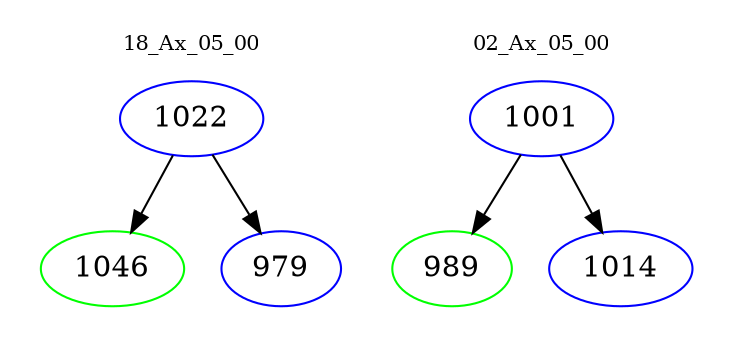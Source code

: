 digraph{
subgraph cluster_0 {
color = white
label = "18_Ax_05_00";
fontsize=10;
T0_1022 [label="1022", color="blue"]
T0_1022 -> T0_1046 [color="black"]
T0_1046 [label="1046", color="green"]
T0_1022 -> T0_979 [color="black"]
T0_979 [label="979", color="blue"]
}
subgraph cluster_1 {
color = white
label = "02_Ax_05_00";
fontsize=10;
T1_1001 [label="1001", color="blue"]
T1_1001 -> T1_989 [color="black"]
T1_989 [label="989", color="green"]
T1_1001 -> T1_1014 [color="black"]
T1_1014 [label="1014", color="blue"]
}
}
